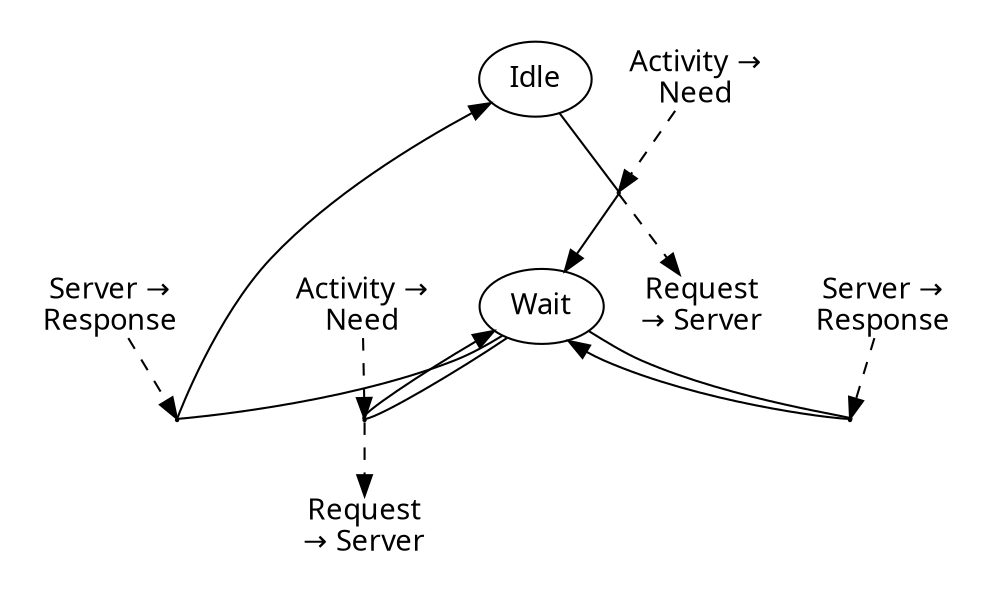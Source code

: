 digraph {
color=white;
graph [ fontname="sans-serif" ];
node [ fontname="sans-serif" ];
edge [ fontname="sans-serif" ];
A_0_false [ label="Idle", shape=ellipse ];
A_1_false [ label="Wait", shape=ellipse ];
subgraph cluster_0 {
T_0_18446744073709551615 [ shape=point, height=0.015, width=0.015 ];
A_0_false -> T_0_18446744073709551615 [ arrowhead=none, direction=forward ];
T_0_18446744073709551615 -> A_1_false;
D_0_18446744073709551615_0 [ label="Activity &#8594;\nNeed", shape=plain ];
D_0_18446744073709551615_0 -> T_0_18446744073709551615 [ color=Black, style=dashed ];
S_0_18446744073709551615_1 [ label="Request\n&#8594; Server", shape=plain ];
T_0_18446744073709551615 -> S_0_18446744073709551615_1 [ color=Black, style=dashed ];
}
subgraph cluster_1 {
T_1_18446744073709551615 [ shape=point, height=0.015, width=0.015 ];
A_1_false -> T_1_18446744073709551615 [ arrowhead=none, direction=forward ];
T_1_18446744073709551615 -> A_0_false;
D_1_18446744073709551615_3 [ label="Server &#8594;\nResponse", shape=plain ];
D_1_18446744073709551615_3 -> T_1_18446744073709551615 [ color=Black, style=dashed ];
}
subgraph cluster_2 {
T_2_18446744073709551615 [ shape=point, height=0.015, width=0.015 ];
A_1_false -> T_2_18446744073709551615 [ arrowhead=none, direction=forward ];
T_2_18446744073709551615 -> A_1_false;
D_2_18446744073709551615_0 [ label="Activity &#8594;\nNeed", shape=plain ];
D_2_18446744073709551615_0 -> T_2_18446744073709551615 [ color=Black, style=dashed ];
S_2_18446744073709551615_1 [ label="Request\n&#8594; Server", shape=plain ];
T_2_18446744073709551615 -> S_2_18446744073709551615_1 [ color=Black, style=dashed ];
}
subgraph cluster_3 {
T_3_18446744073709551615 [ shape=point, height=0.015, width=0.015 ];
A_1_false -> T_3_18446744073709551615 [ arrowhead=none, direction=forward ];
T_3_18446744073709551615 -> A_1_false;
D_3_18446744073709551615_3 [ label="Server &#8594;\nResponse", shape=plain ];
D_3_18446744073709551615_3 -> T_3_18446744073709551615 [ color=Black, style=dashed ];
}
}
